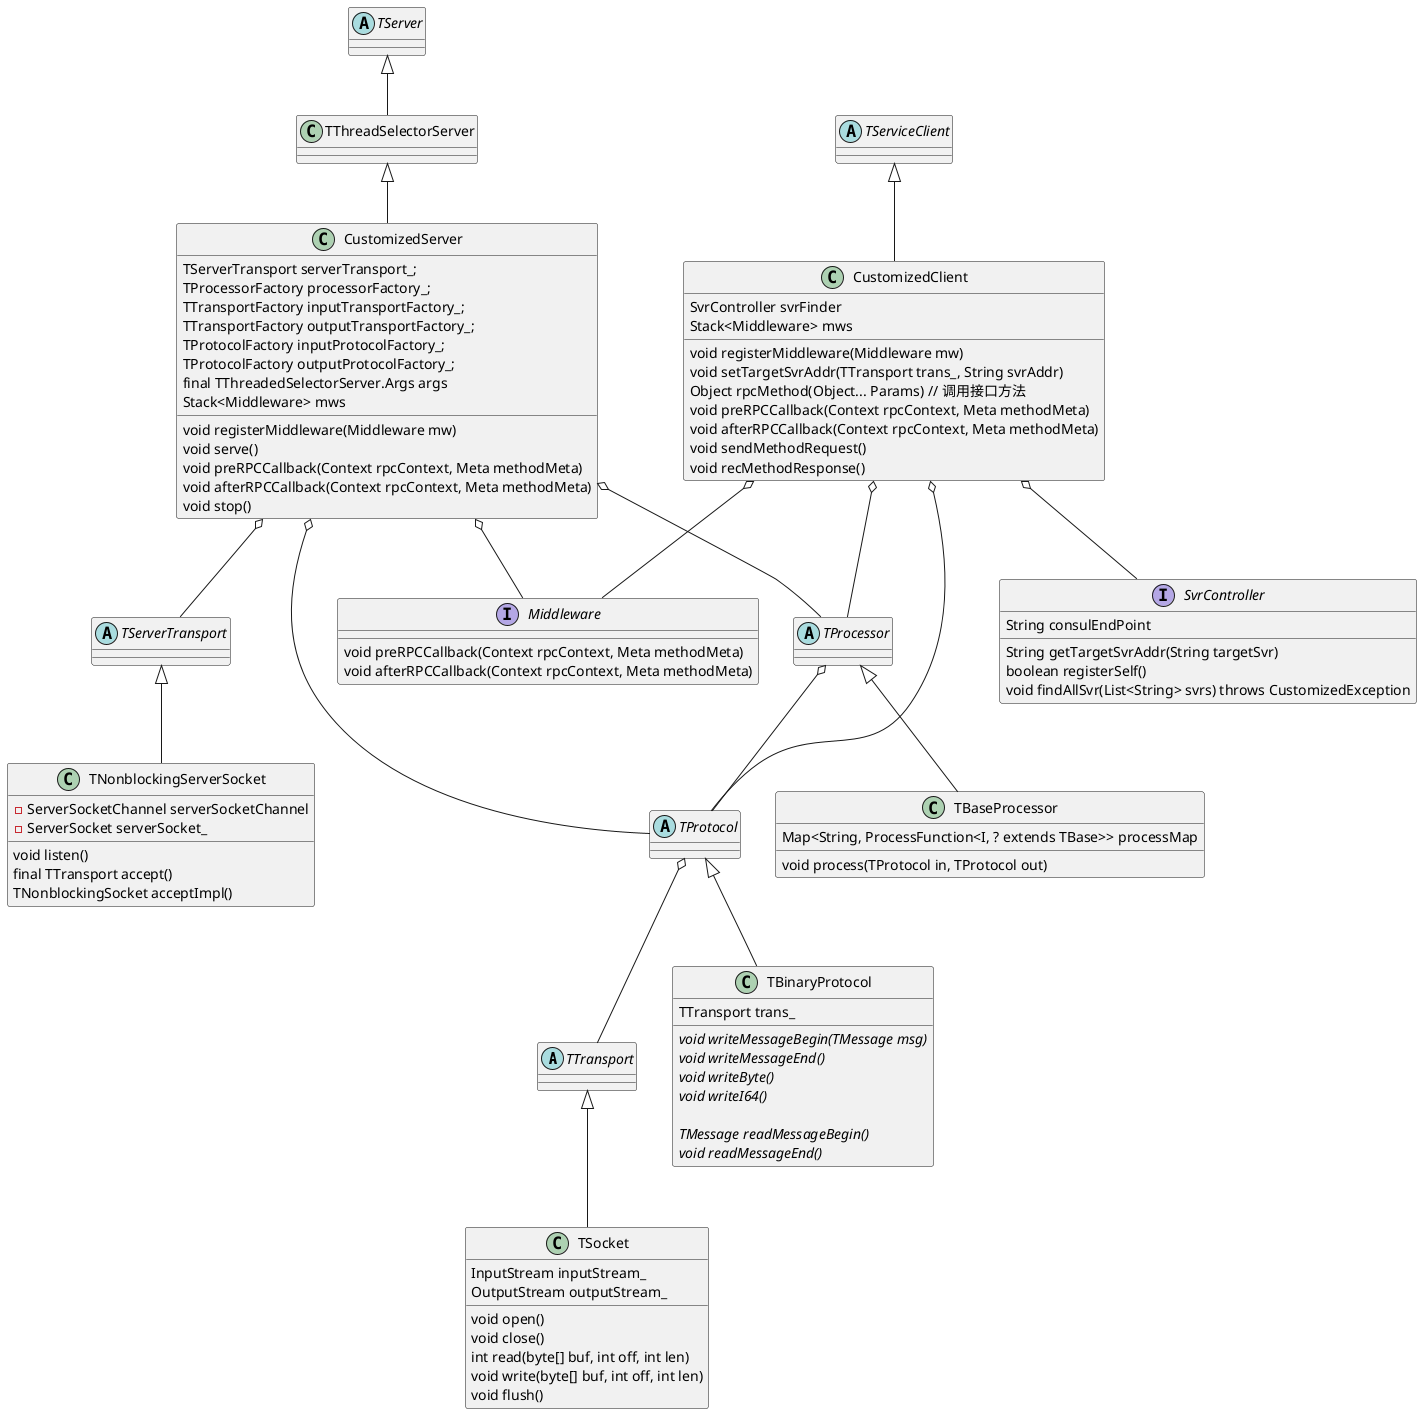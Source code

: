 @startuml

abstract class TTransport {}
abstract class TServerTransport {}
abstract class TProtocol {}
abstract class TProcessor {}
abstract class TServer {}
abstract class TServiceClient {}
class TThreadSelectorServer extends TServer {}

class TSocket extends TTransport {
    InputStream inputStream_
    OutputStream outputStream_

    void open()
    void close()
    int read(byte[] buf, int off, int len)
    void write(byte[] buf, int off, int len)
    void flush()
}

class TNonblockingServerSocket extends TServerTransport{
    - ServerSocketChannel serverSocketChannel
    - ServerSocket serverSocket_

    void listen()
    final TTransport accept()
    TNonblockingSocket acceptImpl()
}

class TBinaryProtocol extends TProtocol {
    TTransport trans_

    {abstract} void writeMessageBegin(TMessage msg)
    {abstract} void writeMessageEnd()
    {abstract} void writeByte()
    {abstract} void writeI64()

    {abstract} TMessage readMessageBegin()
    {abstract} void readMessageEnd()
}

class TBaseProcessor extends TProcessor {
    Map<String, ProcessFunction<I, ? extends TBase>> processMap

    void process(TProtocol in, TProtocol out)
}

class CustomizedServer extends TThreadSelectorServer {
    TServerTransport serverTransport_;
    TProcessorFactory processorFactory_;
    TTransportFactory inputTransportFactory_;
    TTransportFactory outputTransportFactory_;
    TProtocolFactory inputProtocolFactory_;
    TProtocolFactory outputProtocolFactory_;
    final TThreadedSelectorServer.Args args
    Stack<Middleware> mws

    void registerMiddleware(Middleware mw)
    void serve()
    void preRPCCallback(Context rpcContext, Meta methodMeta)
    void afterRPCCallback(Context rpcContext, Meta methodMeta)
    void stop()
}

TProtocol o-- TTransport
TProcessor o-- TProtocol

CustomizedServer o-- TServerTransport
CustomizedServer o-- TProtocol
CustomizedServer o-- TProcessor
CustomizedServer o-- Middleware

class CustomizedClient extends TServiceClient {
    SvrController svrFinder
    Stack<Middleware> mws

    void registerMiddleware(Middleware mw)
    void setTargetSvrAddr(TTransport trans_, String svrAddr)
    Object rpcMethod(Object... Params) // 调用接口方法
    void preRPCCallback(Context rpcContext, Meta methodMeta)
    void afterRPCCallback(Context rpcContext, Meta methodMeta)
    void sendMethodRequest()
    void recMethodResponse()
}

CustomizedClient o-- TProtocol
CustomizedClient o-- TProcessor
CustomizedClient o-- SvrController
CustomizedClient o-- Middleware

interface SvrController {
    String consulEndPoint
    String getTargetSvrAddr(String targetSvr)
    boolean registerSelf()
    void findAllSvr(List<String> svrs) throws CustomizedException
}

interface Middleware {
    void preRPCCallback(Context rpcContext, Meta methodMeta)
    void afterRPCCallback(Context rpcContext, Meta methodMeta)
}

@enduml